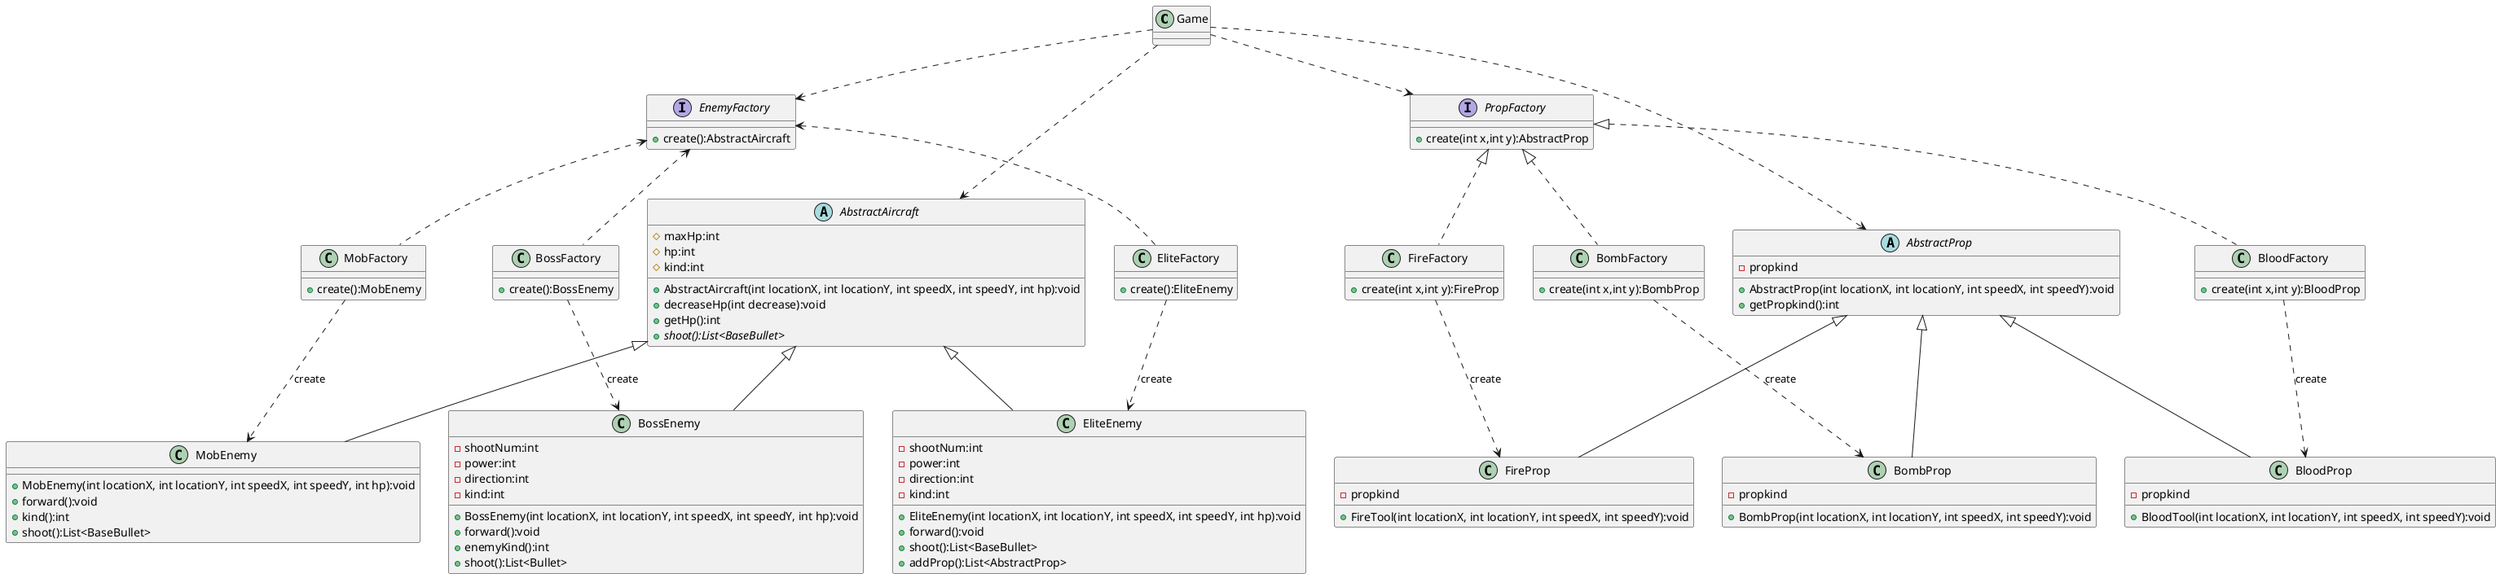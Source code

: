 @startuml
'https://plantuml.com/class-diagram

class Game

interface EnemyFactory {
    + create():AbstractAircraft
}

interface PropFactory {
    + create(int x,int y):AbstractProp
}

abstract class AbstractAircraft
{
	# maxHp:int
    # hp:int
    # kind:int
    + AbstractAircraft(int locationX, int locationY, int speedX, int speedY, int hp):void
    + decreaseHp(int decrease):void
    + getHp():int
    + {abstract} shoot():List<BaseBullet>
}

abstract class AbstractProp
{
    - propkind
    + AbstractProp(int locationX, int locationY, int speedX, int speedY):void
    + getPropkind():int
}

Game ..> EnemyFactory
Game ..> PropFactory
Game ..> AbstractAircraft
Game ..> AbstractProp

EnemyFactory <.. EliteFactory
EnemyFactory <.. MobFactory
EnemyFactory <.. BossFactory
EliteFactory ..> EliteEnemy:create
MobFactory ..> MobEnemy:create
BossFactory ..> BossEnemy:create

PropFactory <|.. BloodFactory
PropFactory <|.. BombFactory
PropFactory <|.. FireFactory
BloodFactory ..> BloodProp:create
FireFactory ..> FireProp:create
BombFactory ..> BombProp:create

AbstractAircraft <|-- MobEnemy
AbstractAircraft <|-- EliteEnemy
AbstractAircraft <|-- BossEnemy

AbstractProp <|-- BloodProp
AbstractProp <|-- BombProp
AbstractProp <|-- FireProp

class EliteFactory {
    + create():EliteEnemy
}

class MobFactory {
    + create():MobEnemy
}

class BossFactory {
    + create():BossEnemy
}

class BloodFactory {
    + create(int x,int y):BloodProp
}

class FireFactory {
    + create(int x,int y):FireProp
}

class BombFactory {
    + create(int x,int y):BombProp
}

class MobEnemy {
    + MobEnemy(int locationX, int locationY, int speedX, int speedY, int hp):void
    + forward():void
    + kind():int
    + shoot():List<BaseBullet>
}

class EliteEnemy {
    - shootNum:int
    - power:int
    - direction:int
    - kind:int
    + EliteEnemy(int locationX, int locationY, int speedX, int speedY, int hp):void
    + forward():void
    + shoot():List<BaseBullet>
    + addProp():List<AbstractProp>
}

class BossEnemy {
    - shootNum:int
    - power:int
    - direction:int
    - kind:int
    + BossEnemy(int locationX, int locationY, int speedX, int speedY, int hp):void
    + forward():void
    + enemyKind():int
    + shoot():List<Bullet>
}

class FireProp {
    - propkind
    + FireTool(int locationX, int locationY, int speedX, int speedY):void
}

class BloodProp {
    - propkind
    + BloodTool(int locationX, int locationY, int speedX, int speedY):void
}

class BombProp {
   - propkind
   + BombProp(int locationX, int locationY, int speedX, int speedY):void
}
@enduml
